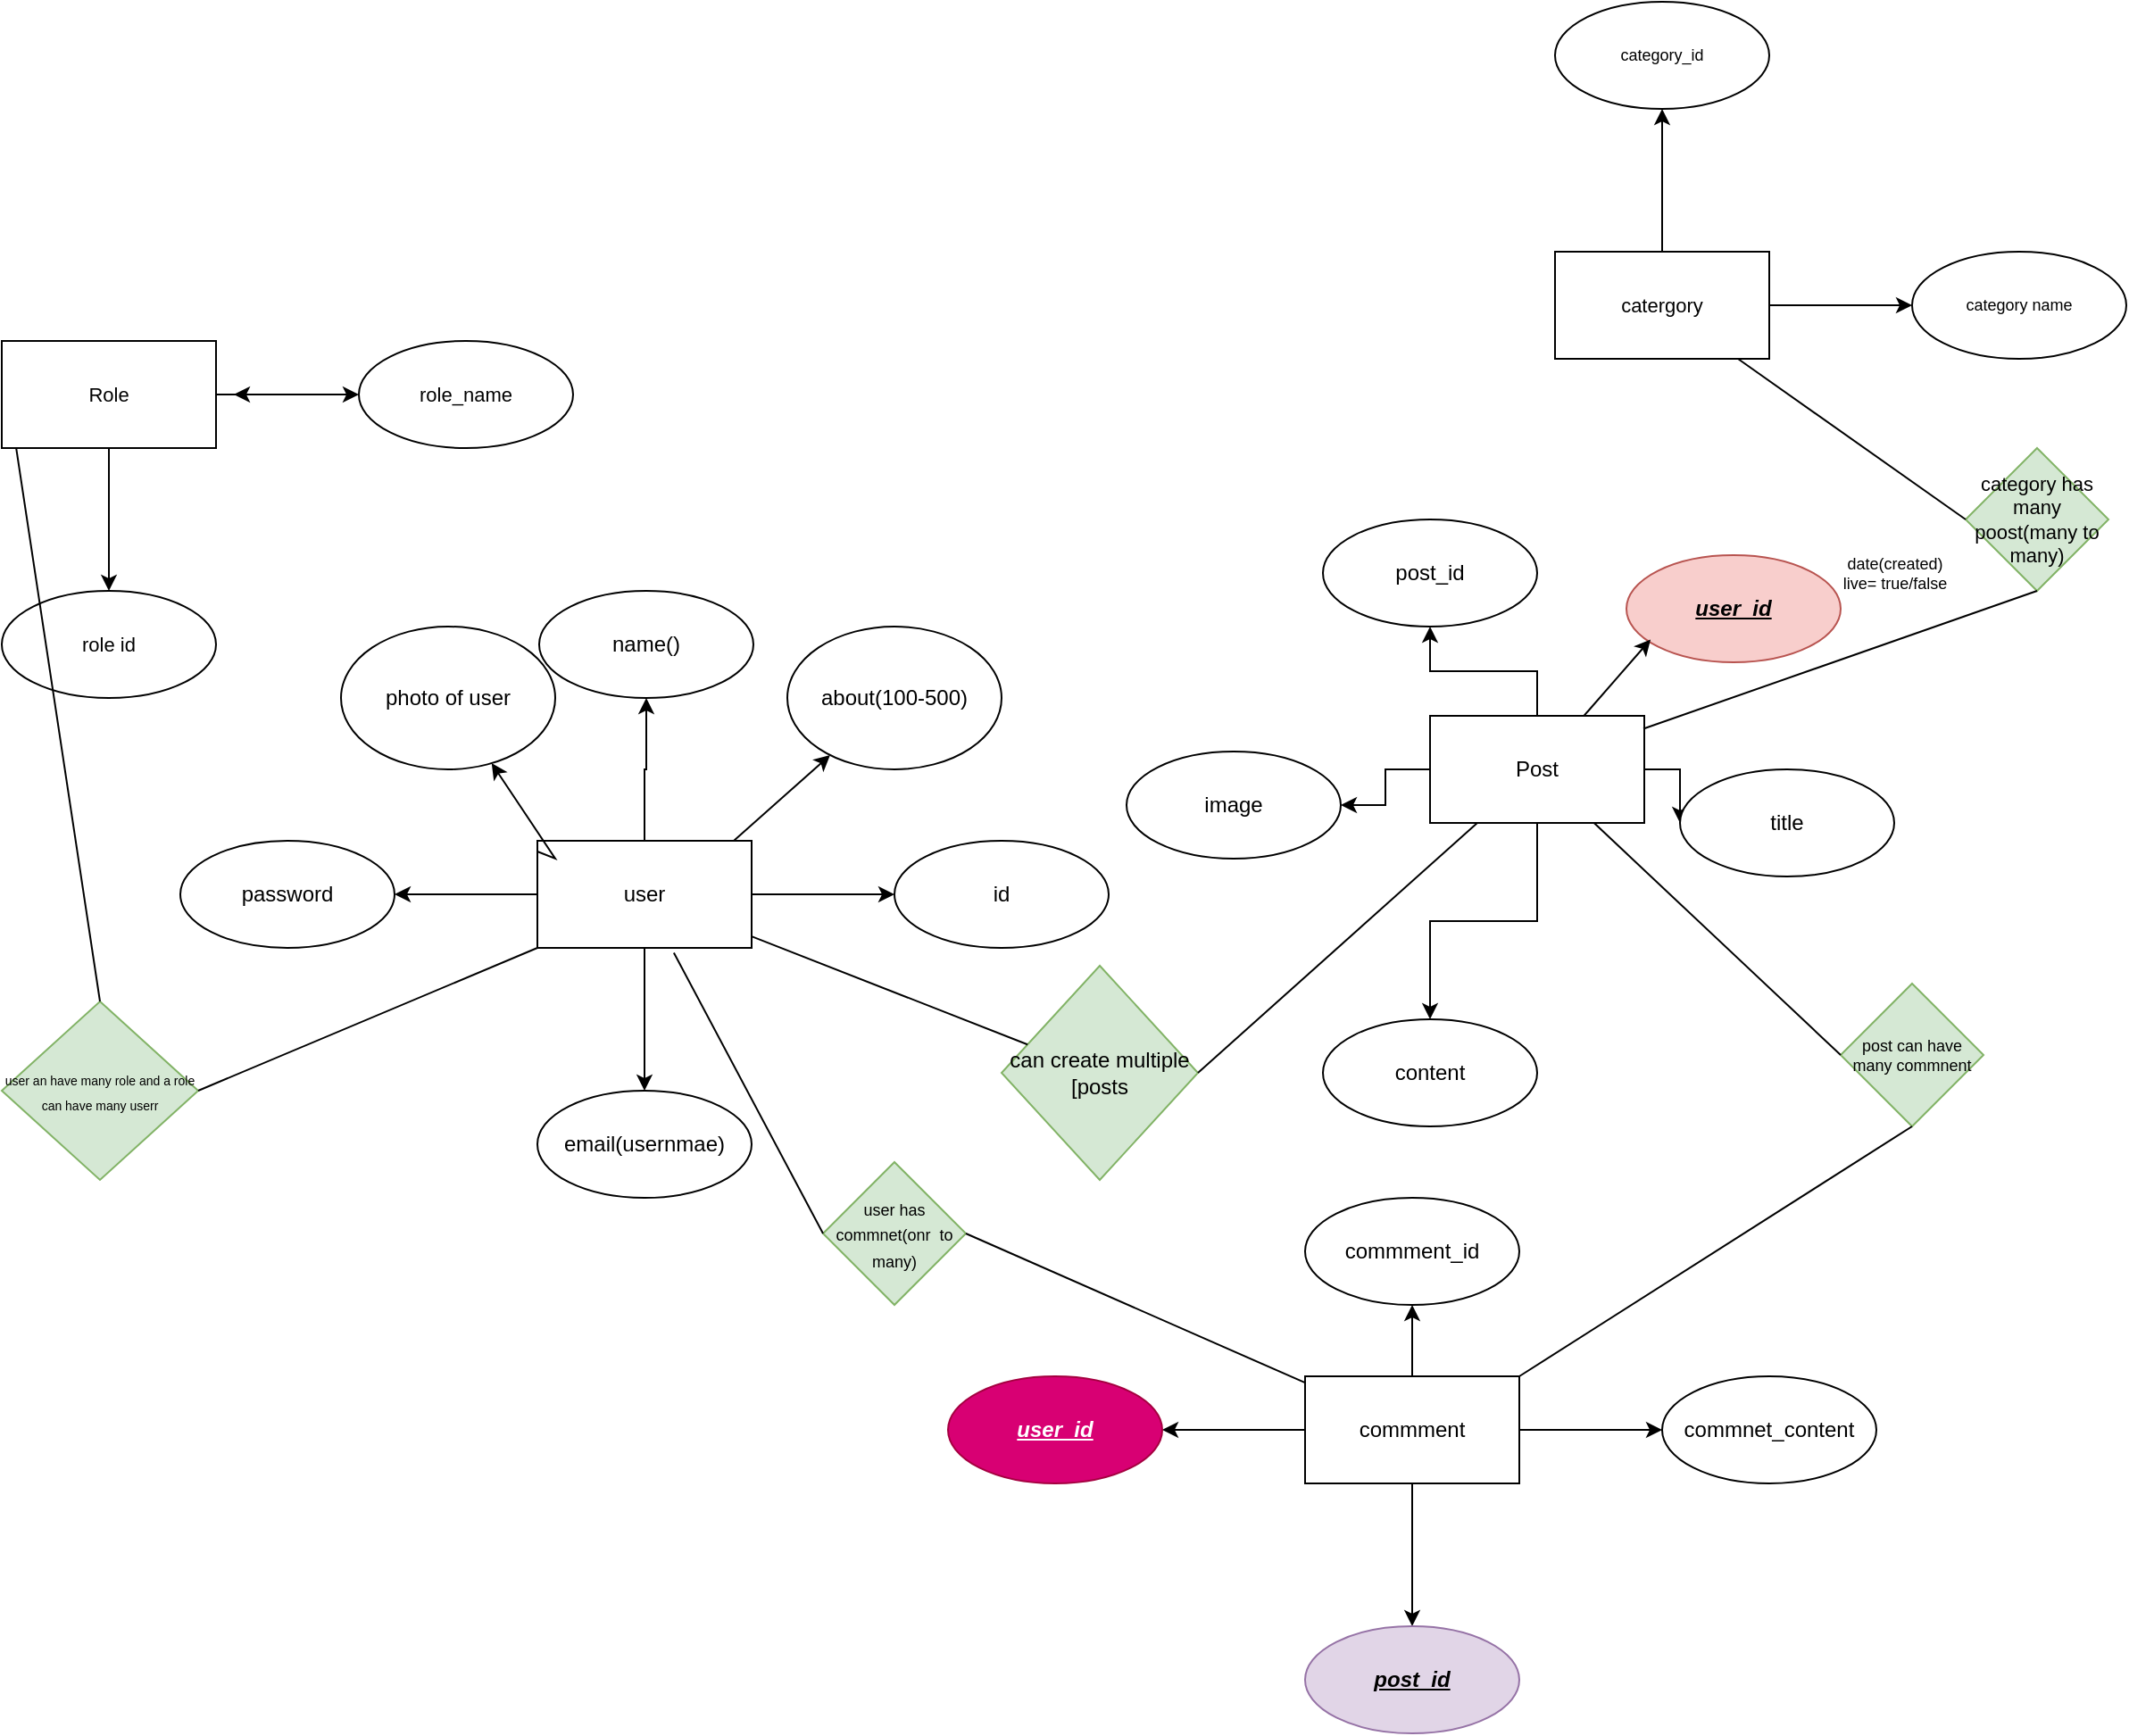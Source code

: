 <mxfile version="17.4.2" type="device"><diagram id="zGruv0KZOJMreD_eCmrK" name="Page-1"><mxGraphModel dx="2926" dy="2258" grid="1" gridSize="10" guides="1" tooltips="1" connect="1" arrows="1" fold="1" page="1" pageScale="1" pageWidth="850" pageHeight="1100" math="0" shadow="0"><root><mxCell id="0"/><mxCell id="1" parent="0"/><mxCell id="fLaW0uMjkGMFEgKOXX7Y-4" value="" style="edgeStyle=orthogonalEdgeStyle;rounded=0;orthogonalLoop=1;jettySize=auto;html=1;" edge="1" parent="1" source="fLaW0uMjkGMFEgKOXX7Y-2" target="fLaW0uMjkGMFEgKOXX7Y-3"><mxGeometry relative="1" as="geometry"/></mxCell><mxCell id="fLaW0uMjkGMFEgKOXX7Y-6" value="" style="edgeStyle=orthogonalEdgeStyle;rounded=0;orthogonalLoop=1;jettySize=auto;html=1;" edge="1" parent="1" source="fLaW0uMjkGMFEgKOXX7Y-2" target="fLaW0uMjkGMFEgKOXX7Y-5"><mxGeometry relative="1" as="geometry"/></mxCell><mxCell id="fLaW0uMjkGMFEgKOXX7Y-8" value="" style="edgeStyle=orthogonalEdgeStyle;rounded=0;orthogonalLoop=1;jettySize=auto;html=1;" edge="1" parent="1" source="fLaW0uMjkGMFEgKOXX7Y-2" target="fLaW0uMjkGMFEgKOXX7Y-7"><mxGeometry relative="1" as="geometry"/></mxCell><mxCell id="fLaW0uMjkGMFEgKOXX7Y-10" value="" style="edgeStyle=orthogonalEdgeStyle;rounded=0;orthogonalLoop=1;jettySize=auto;html=1;" edge="1" parent="1" source="fLaW0uMjkGMFEgKOXX7Y-2" target="fLaW0uMjkGMFEgKOXX7Y-9"><mxGeometry relative="1" as="geometry"/></mxCell><mxCell id="fLaW0uMjkGMFEgKOXX7Y-2" value="user" style="whiteSpace=wrap;html=1;" vertex="1" parent="1"><mxGeometry x="130" y="320" width="120" height="60" as="geometry"/></mxCell><mxCell id="fLaW0uMjkGMFEgKOXX7Y-3" value="name()" style="ellipse;whiteSpace=wrap;html=1;" vertex="1" parent="1"><mxGeometry x="131" y="180" width="120" height="60" as="geometry"/></mxCell><mxCell id="fLaW0uMjkGMFEgKOXX7Y-5" value="id" style="ellipse;whiteSpace=wrap;html=1;" vertex="1" parent="1"><mxGeometry x="330" y="320" width="120" height="60" as="geometry"/></mxCell><mxCell id="fLaW0uMjkGMFEgKOXX7Y-7" value="email(usernmae)" style="ellipse;whiteSpace=wrap;html=1;" vertex="1" parent="1"><mxGeometry x="130" y="460" width="120" height="60" as="geometry"/></mxCell><mxCell id="fLaW0uMjkGMFEgKOXX7Y-9" value="password" style="ellipse;whiteSpace=wrap;html=1;" vertex="1" parent="1"><mxGeometry x="-70" y="320" width="120" height="60" as="geometry"/></mxCell><mxCell id="fLaW0uMjkGMFEgKOXX7Y-11" value="" style="endArrow=classic;html=1;rounded=0;" edge="1" parent="1" source="fLaW0uMjkGMFEgKOXX7Y-2" target="fLaW0uMjkGMFEgKOXX7Y-12"><mxGeometry width="50" height="50" relative="1" as="geometry"><mxPoint x="210" y="290" as="sourcePoint"/><mxPoint x="260" y="240" as="targetPoint"/><Array as="points"><mxPoint x="240" y="320"/></Array></mxGeometry></mxCell><mxCell id="fLaW0uMjkGMFEgKOXX7Y-12" value="about(100-500)" style="ellipse;whiteSpace=wrap;html=1;" vertex="1" parent="1"><mxGeometry x="270" y="200" width="120" height="80" as="geometry"/></mxCell><mxCell id="fLaW0uMjkGMFEgKOXX7Y-13" value="" style="endArrow=classic;html=1;rounded=0;" edge="1" parent="1" source="fLaW0uMjkGMFEgKOXX7Y-2" target="fLaW0uMjkGMFEgKOXX7Y-14"><mxGeometry width="50" height="50" relative="1" as="geometry"><mxPoint x="210" y="290" as="sourcePoint"/><mxPoint x="80" y="240" as="targetPoint"/><Array as="points"><mxPoint x="140" y="330"/></Array></mxGeometry></mxCell><mxCell id="fLaW0uMjkGMFEgKOXX7Y-14" value="photo of user" style="ellipse;whiteSpace=wrap;html=1;" vertex="1" parent="1"><mxGeometry x="20" y="200" width="120" height="80" as="geometry"/></mxCell><mxCell id="fLaW0uMjkGMFEgKOXX7Y-17" value="" style="edgeStyle=orthogonalEdgeStyle;rounded=0;orthogonalLoop=1;jettySize=auto;html=1;" edge="1" parent="1" source="fLaW0uMjkGMFEgKOXX7Y-15" target="fLaW0uMjkGMFEgKOXX7Y-16"><mxGeometry relative="1" as="geometry"/></mxCell><mxCell id="fLaW0uMjkGMFEgKOXX7Y-19" value="" style="edgeStyle=orthogonalEdgeStyle;rounded=0;orthogonalLoop=1;jettySize=auto;html=1;" edge="1" parent="1" source="fLaW0uMjkGMFEgKOXX7Y-15" target="fLaW0uMjkGMFEgKOXX7Y-18"><mxGeometry relative="1" as="geometry"/></mxCell><mxCell id="fLaW0uMjkGMFEgKOXX7Y-21" value="" style="edgeStyle=orthogonalEdgeStyle;rounded=0;orthogonalLoop=1;jettySize=auto;html=1;" edge="1" parent="1" source="fLaW0uMjkGMFEgKOXX7Y-15" target="fLaW0uMjkGMFEgKOXX7Y-20"><mxGeometry relative="1" as="geometry"/></mxCell><mxCell id="fLaW0uMjkGMFEgKOXX7Y-23" value="" style="edgeStyle=orthogonalEdgeStyle;rounded=0;orthogonalLoop=1;jettySize=auto;html=1;" edge="1" parent="1" source="fLaW0uMjkGMFEgKOXX7Y-15" target="fLaW0uMjkGMFEgKOXX7Y-22"><mxGeometry relative="1" as="geometry"/></mxCell><mxCell id="fLaW0uMjkGMFEgKOXX7Y-15" value="Post" style="whiteSpace=wrap;html=1;" vertex="1" parent="1"><mxGeometry x="630" y="250" width="120" height="60" as="geometry"/></mxCell><mxCell id="fLaW0uMjkGMFEgKOXX7Y-16" value="post_id" style="ellipse;whiteSpace=wrap;html=1;" vertex="1" parent="1"><mxGeometry x="570" y="140" width="120" height="60" as="geometry"/></mxCell><mxCell id="fLaW0uMjkGMFEgKOXX7Y-18" value="title" style="ellipse;whiteSpace=wrap;html=1;" vertex="1" parent="1"><mxGeometry x="770" y="280" width="120" height="60" as="geometry"/></mxCell><mxCell id="fLaW0uMjkGMFEgKOXX7Y-20" value="content" style="ellipse;whiteSpace=wrap;html=1;" vertex="1" parent="1"><mxGeometry x="570" y="420" width="120" height="60" as="geometry"/></mxCell><mxCell id="fLaW0uMjkGMFEgKOXX7Y-22" value="image" style="ellipse;whiteSpace=wrap;html=1;" vertex="1" parent="1"><mxGeometry x="460" y="270" width="120" height="60" as="geometry"/></mxCell><mxCell id="fLaW0uMjkGMFEgKOXX7Y-24" value="&lt;b&gt;&lt;i&gt;&lt;u&gt;user_id&lt;/u&gt;&lt;/i&gt;&lt;/b&gt;" style="ellipse;whiteSpace=wrap;html=1;fillColor=#f8cecc;strokeColor=#b85450;" vertex="1" parent="1"><mxGeometry x="740" y="160" width="120" height="60" as="geometry"/></mxCell><mxCell id="fLaW0uMjkGMFEgKOXX7Y-25" value="" style="endArrow=classic;html=1;rounded=0;entryX=0.113;entryY=0.787;entryDx=0;entryDy=0;entryPerimeter=0;" edge="1" parent="1" source="fLaW0uMjkGMFEgKOXX7Y-15" target="fLaW0uMjkGMFEgKOXX7Y-24"><mxGeometry width="50" height="50" relative="1" as="geometry"><mxPoint x="640" y="320" as="sourcePoint"/><mxPoint x="690" y="270" as="targetPoint"/></mxGeometry></mxCell><mxCell id="fLaW0uMjkGMFEgKOXX7Y-26" value="can create multiple [posts" style="rhombus;whiteSpace=wrap;html=1;fillColor=#d5e8d4;strokeColor=#82b366;" vertex="1" parent="1"><mxGeometry x="390" y="390" width="110" height="120" as="geometry"/></mxCell><mxCell id="fLaW0uMjkGMFEgKOXX7Y-27" value="" style="endArrow=none;html=1;rounded=0;" edge="1" parent="1" source="fLaW0uMjkGMFEgKOXX7Y-2" target="fLaW0uMjkGMFEgKOXX7Y-26"><mxGeometry width="50" height="50" relative="1" as="geometry"><mxPoint x="320" y="350" as="sourcePoint"/><mxPoint x="370" y="300" as="targetPoint"/></mxGeometry></mxCell><mxCell id="fLaW0uMjkGMFEgKOXX7Y-28" value="" style="endArrow=none;html=1;rounded=0;exitX=1;exitY=0.5;exitDx=0;exitDy=0;" edge="1" parent="1" source="fLaW0uMjkGMFEgKOXX7Y-26" target="fLaW0uMjkGMFEgKOXX7Y-15"><mxGeometry width="50" height="50" relative="1" as="geometry"><mxPoint x="320" y="350" as="sourcePoint"/><mxPoint x="370" y="300" as="targetPoint"/></mxGeometry></mxCell><mxCell id="fLaW0uMjkGMFEgKOXX7Y-31" value="" style="edgeStyle=orthogonalEdgeStyle;rounded=0;orthogonalLoop=1;jettySize=auto;html=1;" edge="1" parent="1" source="fLaW0uMjkGMFEgKOXX7Y-29" target="fLaW0uMjkGMFEgKOXX7Y-30"><mxGeometry relative="1" as="geometry"/></mxCell><mxCell id="fLaW0uMjkGMFEgKOXX7Y-33" value="" style="edgeStyle=orthogonalEdgeStyle;rounded=0;orthogonalLoop=1;jettySize=auto;html=1;" edge="1" parent="1" source="fLaW0uMjkGMFEgKOXX7Y-29" target="fLaW0uMjkGMFEgKOXX7Y-32"><mxGeometry relative="1" as="geometry"/></mxCell><mxCell id="fLaW0uMjkGMFEgKOXX7Y-35" value="" style="edgeStyle=orthogonalEdgeStyle;rounded=0;orthogonalLoop=1;jettySize=auto;html=1;" edge="1" parent="1" source="fLaW0uMjkGMFEgKOXX7Y-29" target="fLaW0uMjkGMFEgKOXX7Y-34"><mxGeometry relative="1" as="geometry"/></mxCell><mxCell id="fLaW0uMjkGMFEgKOXX7Y-37" value="" style="edgeStyle=orthogonalEdgeStyle;rounded=0;orthogonalLoop=1;jettySize=auto;html=1;" edge="1" parent="1" source="fLaW0uMjkGMFEgKOXX7Y-29" target="fLaW0uMjkGMFEgKOXX7Y-36"><mxGeometry relative="1" as="geometry"/></mxCell><mxCell id="fLaW0uMjkGMFEgKOXX7Y-29" value="commment" style="whiteSpace=wrap;html=1;" vertex="1" parent="1"><mxGeometry x="560" y="620" width="120" height="60" as="geometry"/></mxCell><mxCell id="fLaW0uMjkGMFEgKOXX7Y-30" value="commment_id" style="ellipse;whiteSpace=wrap;html=1;" vertex="1" parent="1"><mxGeometry x="560" y="520" width="120" height="60" as="geometry"/></mxCell><mxCell id="fLaW0uMjkGMFEgKOXX7Y-32" value="commnet_content" style="ellipse;whiteSpace=wrap;html=1;" vertex="1" parent="1"><mxGeometry x="760" y="620" width="120" height="60" as="geometry"/></mxCell><mxCell id="fLaW0uMjkGMFEgKOXX7Y-34" value="&lt;b&gt;&lt;i&gt;&lt;u&gt;post_id&lt;/u&gt;&lt;/i&gt;&lt;/b&gt;" style="ellipse;whiteSpace=wrap;html=1;fillColor=#e1d5e7;strokeColor=#9673a6;" vertex="1" parent="1"><mxGeometry x="560" y="760" width="120" height="60" as="geometry"/></mxCell><mxCell id="fLaW0uMjkGMFEgKOXX7Y-36" value="&lt;b&gt;&lt;u&gt;&lt;i&gt;user_id&lt;/i&gt;&lt;/u&gt;&lt;/b&gt;" style="ellipse;whiteSpace=wrap;html=1;fillColor=#d80073;strokeColor=#A50040;fontColor=#ffffff;" vertex="1" parent="1"><mxGeometry x="360" y="620" width="120" height="60" as="geometry"/></mxCell><mxCell id="fLaW0uMjkGMFEgKOXX7Y-38" value="&lt;font style=&quot;font-size: 9px&quot;&gt;user has commnet(onr&amp;nbsp; to many)&lt;/font&gt;" style="rhombus;whiteSpace=wrap;html=1;fillColor=#d5e8d4;strokeColor=#82b366;" vertex="1" parent="1"><mxGeometry x="290" y="500" width="80" height="80" as="geometry"/></mxCell><mxCell id="fLaW0uMjkGMFEgKOXX7Y-39" value="" style="endArrow=none;html=1;rounded=0;exitX=1;exitY=0.5;exitDx=0;exitDy=0;" edge="1" parent="1" source="fLaW0uMjkGMFEgKOXX7Y-38" target="fLaW0uMjkGMFEgKOXX7Y-29"><mxGeometry width="50" height="50" relative="1" as="geometry"><mxPoint x="310" y="600" as="sourcePoint"/><mxPoint x="360" y="550" as="targetPoint"/></mxGeometry></mxCell><mxCell id="fLaW0uMjkGMFEgKOXX7Y-40" value="" style="endArrow=none;html=1;rounded=0;entryX=0.637;entryY=1.046;entryDx=0;entryDy=0;entryPerimeter=0;exitX=0;exitY=0.5;exitDx=0;exitDy=0;" edge="1" parent="1" source="fLaW0uMjkGMFEgKOXX7Y-38" target="fLaW0uMjkGMFEgKOXX7Y-2"><mxGeometry width="50" height="50" relative="1" as="geometry"><mxPoint x="310" y="600" as="sourcePoint"/><mxPoint x="360" y="550" as="targetPoint"/></mxGeometry></mxCell><mxCell id="fLaW0uMjkGMFEgKOXX7Y-41" value="post can have many commnent" style="rhombus;whiteSpace=wrap;html=1;fontSize=9;fillColor=#d5e8d4;strokeColor=#82b366;" vertex="1" parent="1"><mxGeometry x="860" y="400" width="80" height="80" as="geometry"/></mxCell><mxCell id="fLaW0uMjkGMFEgKOXX7Y-42" value="" style="endArrow=none;html=1;rounded=0;fontSize=9;exitX=0;exitY=0.5;exitDx=0;exitDy=0;" edge="1" parent="1" source="fLaW0uMjkGMFEgKOXX7Y-41" target="fLaW0uMjkGMFEgKOXX7Y-15"><mxGeometry width="50" height="50" relative="1" as="geometry"><mxPoint x="870" y="480" as="sourcePoint"/><mxPoint x="920" y="430" as="targetPoint"/></mxGeometry></mxCell><mxCell id="fLaW0uMjkGMFEgKOXX7Y-43" value="" style="endArrow=none;html=1;rounded=0;fontSize=9;entryX=0.5;entryY=1;entryDx=0;entryDy=0;exitX=1;exitY=0;exitDx=0;exitDy=0;" edge="1" parent="1" source="fLaW0uMjkGMFEgKOXX7Y-29" target="fLaW0uMjkGMFEgKOXX7Y-41"><mxGeometry width="50" height="50" relative="1" as="geometry"><mxPoint x="870" y="480" as="sourcePoint"/><mxPoint x="920" y="430" as="targetPoint"/></mxGeometry></mxCell><mxCell id="fLaW0uMjkGMFEgKOXX7Y-44" value="date(created)&lt;br&gt;live= true/false" style="text;html=1;align=center;verticalAlign=middle;resizable=0;points=[];autosize=1;strokeColor=none;fillColor=none;fontSize=9;" vertex="1" parent="1"><mxGeometry x="855" y="155" width="70" height="30" as="geometry"/></mxCell><mxCell id="fLaW0uMjkGMFEgKOXX7Y-47" value="" style="edgeStyle=orthogonalEdgeStyle;rounded=0;orthogonalLoop=1;jettySize=auto;html=1;fontSize=11;" edge="1" parent="1" source="fLaW0uMjkGMFEgKOXX7Y-45" target="fLaW0uMjkGMFEgKOXX7Y-46"><mxGeometry relative="1" as="geometry"/></mxCell><mxCell id="fLaW0uMjkGMFEgKOXX7Y-49" value="" style="edgeStyle=orthogonalEdgeStyle;rounded=0;orthogonalLoop=1;jettySize=auto;html=1;fontSize=11;" edge="1" parent="1" source="fLaW0uMjkGMFEgKOXX7Y-45" target="fLaW0uMjkGMFEgKOXX7Y-48"><mxGeometry relative="1" as="geometry"/></mxCell><mxCell id="fLaW0uMjkGMFEgKOXX7Y-45" value="&lt;font style=&quot;font-size: 11px&quot;&gt;catergory&lt;/font&gt;" style="whiteSpace=wrap;html=1;fontSize=9;" vertex="1" parent="1"><mxGeometry x="700" y="-10" width="120" height="60" as="geometry"/></mxCell><mxCell id="fLaW0uMjkGMFEgKOXX7Y-46" value="category name" style="ellipse;whiteSpace=wrap;html=1;fontSize=9;" vertex="1" parent="1"><mxGeometry x="900" y="-10" width="120" height="60" as="geometry"/></mxCell><mxCell id="fLaW0uMjkGMFEgKOXX7Y-48" value="category_id" style="ellipse;whiteSpace=wrap;html=1;fontSize=9;" vertex="1" parent="1"><mxGeometry x="700" y="-150" width="120" height="60" as="geometry"/></mxCell><mxCell id="fLaW0uMjkGMFEgKOXX7Y-50" value="category has many poost(many to many)" style="rhombus;whiteSpace=wrap;html=1;fontSize=11;fillColor=#d5e8d4;strokeColor=#82b366;" vertex="1" parent="1"><mxGeometry x="930" y="100" width="80" height="80" as="geometry"/></mxCell><mxCell id="fLaW0uMjkGMFEgKOXX7Y-51" value="" style="endArrow=none;html=1;rounded=0;fontSize=11;exitX=0;exitY=0.5;exitDx=0;exitDy=0;" edge="1" parent="1" source="fLaW0uMjkGMFEgKOXX7Y-50" target="fLaW0uMjkGMFEgKOXX7Y-45"><mxGeometry width="50" height="50" relative="1" as="geometry"><mxPoint x="870" y="100" as="sourcePoint"/><mxPoint x="920" y="50" as="targetPoint"/></mxGeometry></mxCell><mxCell id="fLaW0uMjkGMFEgKOXX7Y-52" value="" style="endArrow=none;html=1;rounded=0;fontSize=11;entryX=0.5;entryY=1;entryDx=0;entryDy=0;exitX=0.996;exitY=0.121;exitDx=0;exitDy=0;exitPerimeter=0;" edge="1" parent="1" source="fLaW0uMjkGMFEgKOXX7Y-15" target="fLaW0uMjkGMFEgKOXX7Y-50"><mxGeometry width="50" height="50" relative="1" as="geometry"><mxPoint x="870" y="100" as="sourcePoint"/><mxPoint x="920" y="50" as="targetPoint"/></mxGeometry></mxCell><mxCell id="fLaW0uMjkGMFEgKOXX7Y-54" style="edgeStyle=orthogonalEdgeStyle;rounded=0;orthogonalLoop=1;jettySize=auto;html=1;fontSize=11;" edge="1" parent="1" source="fLaW0uMjkGMFEgKOXX7Y-53"><mxGeometry relative="1" as="geometry"><mxPoint x="-40" y="70" as="targetPoint"/></mxGeometry></mxCell><mxCell id="fLaW0uMjkGMFEgKOXX7Y-56" value="" style="edgeStyle=orthogonalEdgeStyle;rounded=0;orthogonalLoop=1;jettySize=auto;html=1;fontSize=11;" edge="1" parent="1" source="fLaW0uMjkGMFEgKOXX7Y-53" target="fLaW0uMjkGMFEgKOXX7Y-55"><mxGeometry relative="1" as="geometry"/></mxCell><mxCell id="fLaW0uMjkGMFEgKOXX7Y-58" value="" style="edgeStyle=orthogonalEdgeStyle;rounded=0;orthogonalLoop=1;jettySize=auto;html=1;fontSize=11;" edge="1" parent="1" source="fLaW0uMjkGMFEgKOXX7Y-53" target="fLaW0uMjkGMFEgKOXX7Y-57"><mxGeometry relative="1" as="geometry"/></mxCell><mxCell id="fLaW0uMjkGMFEgKOXX7Y-53" value="Role" style="whiteSpace=wrap;html=1;fontSize=11;" vertex="1" parent="1"><mxGeometry x="-170" y="40" width="120" height="60" as="geometry"/></mxCell><mxCell id="fLaW0uMjkGMFEgKOXX7Y-55" value="role_name" style="ellipse;whiteSpace=wrap;html=1;fontSize=11;" vertex="1" parent="1"><mxGeometry x="30" y="40" width="120" height="60" as="geometry"/></mxCell><mxCell id="fLaW0uMjkGMFEgKOXX7Y-57" value="role id" style="ellipse;whiteSpace=wrap;html=1;fontSize=11;" vertex="1" parent="1"><mxGeometry x="-170" y="180" width="120" height="60" as="geometry"/></mxCell><mxCell id="fLaW0uMjkGMFEgKOXX7Y-59" value="&lt;font style=&quot;font-size: 7px&quot;&gt;user an have many role and a role can have many userr&lt;/font&gt;" style="rhombus;whiteSpace=wrap;html=1;fontSize=11;fillColor=#d5e8d4;strokeColor=#82b366;" vertex="1" parent="1"><mxGeometry x="-170" y="410" width="110" height="100" as="geometry"/></mxCell><mxCell id="fLaW0uMjkGMFEgKOXX7Y-60" value="" style="endArrow=none;html=1;rounded=0;fontSize=7;entryX=0;entryY=1;entryDx=0;entryDy=0;exitX=1;exitY=0.5;exitDx=0;exitDy=0;" edge="1" parent="1" source="fLaW0uMjkGMFEgKOXX7Y-59" target="fLaW0uMjkGMFEgKOXX7Y-2"><mxGeometry width="50" height="50" relative="1" as="geometry"><mxPoint x="-60" y="390" as="sourcePoint"/><mxPoint x="-10" y="340" as="targetPoint"/></mxGeometry></mxCell><mxCell id="fLaW0uMjkGMFEgKOXX7Y-61" value="" style="endArrow=none;html=1;rounded=0;fontSize=7;entryX=0.067;entryY=0.996;entryDx=0;entryDy=0;entryPerimeter=0;exitX=0.5;exitY=0;exitDx=0;exitDy=0;" edge="1" parent="1" source="fLaW0uMjkGMFEgKOXX7Y-59" target="fLaW0uMjkGMFEgKOXX7Y-53"><mxGeometry width="50" height="50" relative="1" as="geometry"><mxPoint x="-120" y="400" as="sourcePoint"/><mxPoint x="-10" y="340" as="targetPoint"/></mxGeometry></mxCell></root></mxGraphModel></diagram></mxfile>